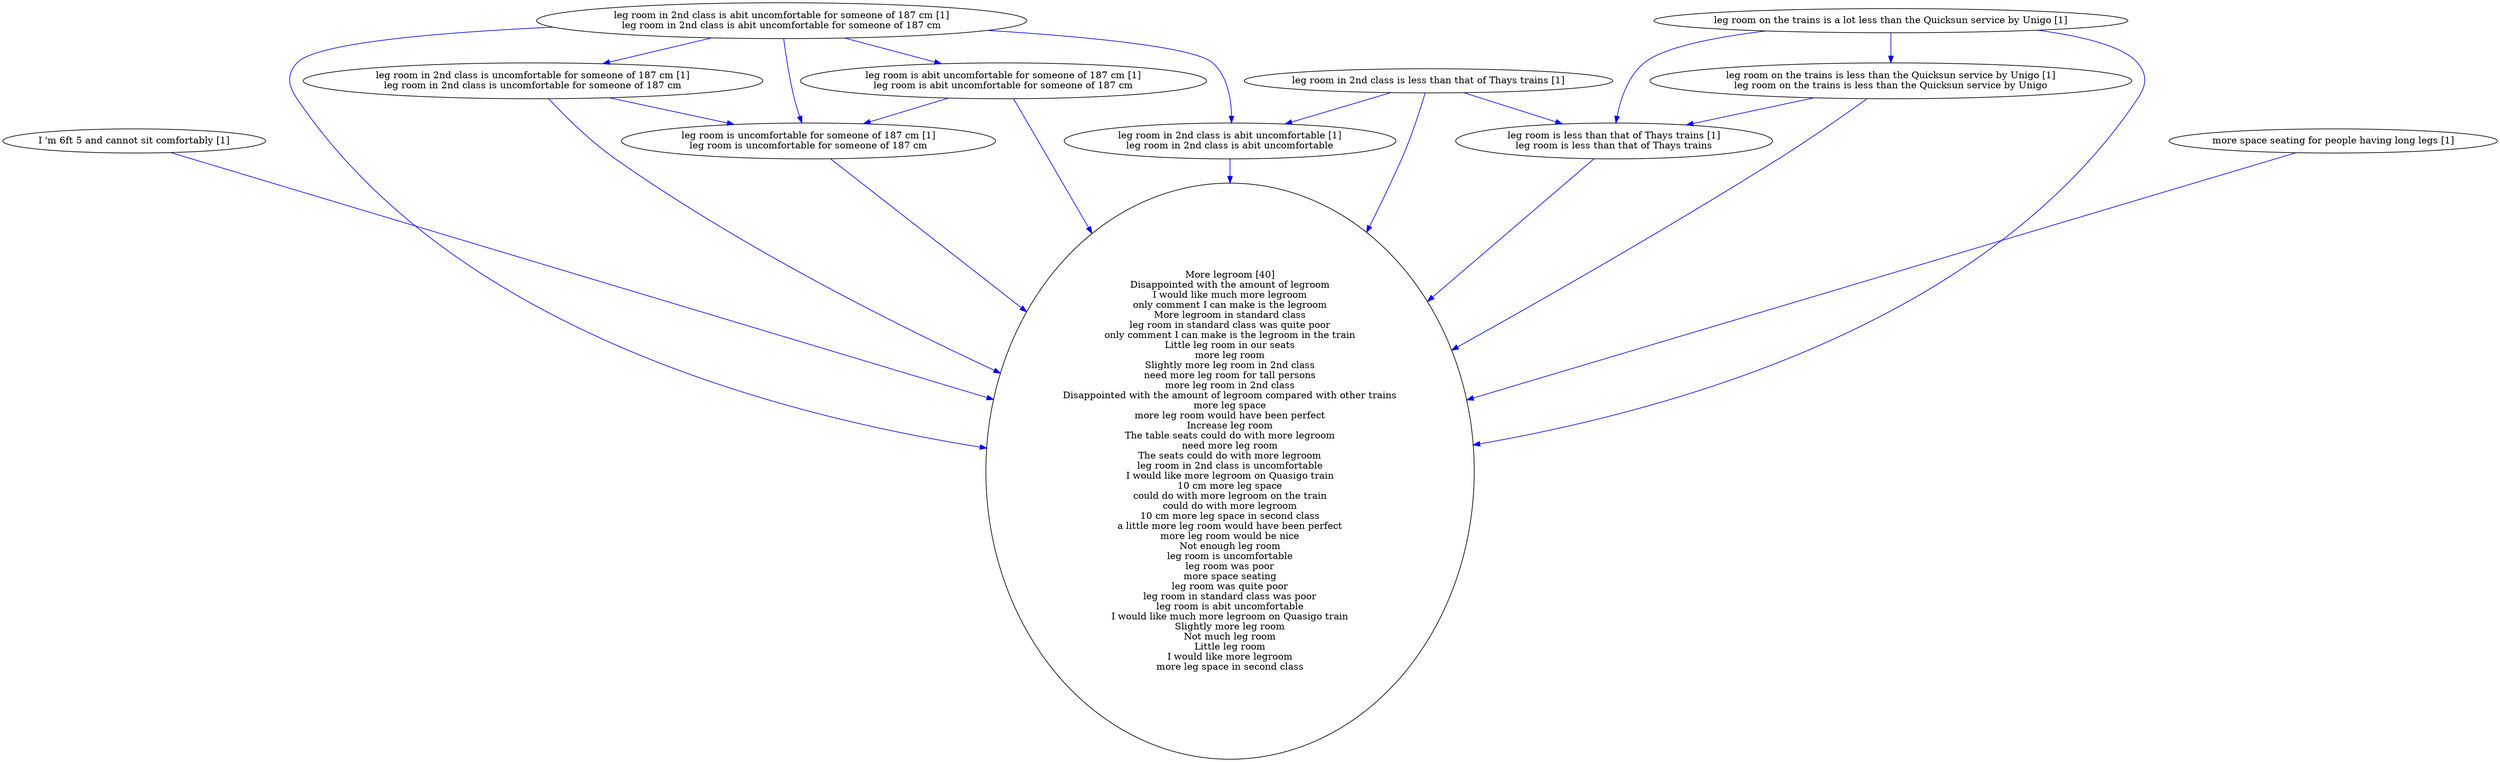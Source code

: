 digraph collapsedGraph {
"More legroom [40]\nDisappointed with the amount of legroom\nI would like much more legroom\nonly comment I can make is the legroom\nMore legroom in standard class\nleg room in standard class was quite poor\nonly comment I can make is the legroom in the train\nLittle leg room in our seats\nmore leg room\nSlightly more leg room in 2nd class\nneed more leg room for tall persons\nmore leg room in 2nd class\nDisappointed with the amount of legroom compared with other trains\nmore leg space\nmore leg room would have been perfect\nIncrease leg room\nThe table seats could do with more legroom\nneed more leg room\nThe seats could do with more legroom\nleg room in 2nd class is uncomfortable\nI would like more legroom on Quasigo train\n10 cm more leg space\ncould do with more legroom on the train\ncould do with more legroom\n10 cm more leg space in second class\na little more leg room would have been perfect\nmore leg room would be nice\nNot enough leg room\nleg room is uncomfortable\nleg room was poor\nmore space seating\nleg room was quite poor\nleg room in standard class was poor\nleg room is abit uncomfortable\nI would like much more legroom on Quasigo train\nSlightly more leg room\nNot much leg room\nLittle leg room\nI would like more legroom\nmore leg space in second class""I 'm 6ft 5 and cannot sit comfortably [1]""leg room in 2nd class is abit uncomfortable for someone of 187 cm [1]\nleg room in 2nd class is abit uncomfortable for someone of 187 cm""leg room is abit uncomfortable for someone of 187 cm [1]\nleg room is abit uncomfortable for someone of 187 cm""leg room is uncomfortable for someone of 187 cm [1]\nleg room is uncomfortable for someone of 187 cm""leg room in 2nd class is abit uncomfortable [1]\nleg room in 2nd class is abit uncomfortable""leg room in 2nd class is uncomfortable for someone of 187 cm [1]\nleg room in 2nd class is uncomfortable for someone of 187 cm""leg room in 2nd class is less than that of Thays trains [1]""leg room is less than that of Thays trains [1]\nleg room is less than that of Thays trains""leg room on the trains is a lot less than the Quicksun service by Unigo [1]""leg room on the trains is less than the Quicksun service by Unigo [1]\nleg room on the trains is less than the Quicksun service by Unigo""more space seating for people having long legs [1]""leg room in 2nd class is abit uncomfortable for someone of 187 cm [1]\nleg room in 2nd class is abit uncomfortable for someone of 187 cm" -> "leg room is abit uncomfortable for someone of 187 cm [1]\nleg room is abit uncomfortable for someone of 187 cm" [color=blue]
"leg room is abit uncomfortable for someone of 187 cm [1]\nleg room is abit uncomfortable for someone of 187 cm" -> "leg room is uncomfortable for someone of 187 cm [1]\nleg room is uncomfortable for someone of 187 cm" [color=blue]
"leg room in 2nd class is abit uncomfortable for someone of 187 cm [1]\nleg room in 2nd class is abit uncomfortable for someone of 187 cm" -> "leg room in 2nd class is abit uncomfortable [1]\nleg room in 2nd class is abit uncomfortable" [color=blue]
"leg room in 2nd class is abit uncomfortable for someone of 187 cm [1]\nleg room in 2nd class is abit uncomfortable for someone of 187 cm" -> "leg room in 2nd class is uncomfortable for someone of 187 cm [1]\nleg room in 2nd class is uncomfortable for someone of 187 cm" [color=blue]
"leg room in 2nd class is uncomfortable for someone of 187 cm [1]\nleg room in 2nd class is uncomfortable for someone of 187 cm" -> "leg room is uncomfortable for someone of 187 cm [1]\nleg room is uncomfortable for someone of 187 cm" [color=blue]
"leg room in 2nd class is abit uncomfortable for someone of 187 cm [1]\nleg room in 2nd class is abit uncomfortable for someone of 187 cm" -> "leg room is uncomfortable for someone of 187 cm [1]\nleg room is uncomfortable for someone of 187 cm" [color=blue]
"leg room in 2nd class is less than that of Thays trains [1]" -> "leg room is less than that of Thays trains [1]\nleg room is less than that of Thays trains" [color=blue]
"leg room in 2nd class is less than that of Thays trains [1]" -> "leg room in 2nd class is abit uncomfortable [1]\nleg room in 2nd class is abit uncomfortable" [color=blue]
"leg room on the trains is a lot less than the Quicksun service by Unigo [1]" -> "leg room on the trains is less than the Quicksun service by Unigo [1]\nleg room on the trains is less than the Quicksun service by Unigo" [color=blue]
"leg room on the trains is a lot less than the Quicksun service by Unigo [1]" -> "leg room is less than that of Thays trains [1]\nleg room is less than that of Thays trains" [color=blue]
"leg room on the trains is less than the Quicksun service by Unigo [1]\nleg room on the trains is less than the Quicksun service by Unigo" -> "leg room is less than that of Thays trains [1]\nleg room is less than that of Thays trains" [color=blue]
"I 'm 6ft 5 and cannot sit comfortably [1]" -> "More legroom [40]\nDisappointed with the amount of legroom\nI would like much more legroom\nonly comment I can make is the legroom\nMore legroom in standard class\nleg room in standard class was quite poor\nonly comment I can make is the legroom in the train\nLittle leg room in our seats\nmore leg room\nSlightly more leg room in 2nd class\nneed more leg room for tall persons\nmore leg room in 2nd class\nDisappointed with the amount of legroom compared with other trains\nmore leg space\nmore leg room would have been perfect\nIncrease leg room\nThe table seats could do with more legroom\nneed more leg room\nThe seats could do with more legroom\nleg room in 2nd class is uncomfortable\nI would like more legroom on Quasigo train\n10 cm more leg space\ncould do with more legroom on the train\ncould do with more legroom\n10 cm more leg space in second class\na little more leg room would have been perfect\nmore leg room would be nice\nNot enough leg room\nleg room is uncomfortable\nleg room was poor\nmore space seating\nleg room was quite poor\nleg room in standard class was poor\nleg room is abit uncomfortable\nI would like much more legroom on Quasigo train\nSlightly more leg room\nNot much leg room\nLittle leg room\nI would like more legroom\nmore leg space in second class" [color=blue]
"leg room in 2nd class is abit uncomfortable for someone of 187 cm [1]\nleg room in 2nd class is abit uncomfortable for someone of 187 cm" -> "More legroom [40]\nDisappointed with the amount of legroom\nI would like much more legroom\nonly comment I can make is the legroom\nMore legroom in standard class\nleg room in standard class was quite poor\nonly comment I can make is the legroom in the train\nLittle leg room in our seats\nmore leg room\nSlightly more leg room in 2nd class\nneed more leg room for tall persons\nmore leg room in 2nd class\nDisappointed with the amount of legroom compared with other trains\nmore leg space\nmore leg room would have been perfect\nIncrease leg room\nThe table seats could do with more legroom\nneed more leg room\nThe seats could do with more legroom\nleg room in 2nd class is uncomfortable\nI would like more legroom on Quasigo train\n10 cm more leg space\ncould do with more legroom on the train\ncould do with more legroom\n10 cm more leg space in second class\na little more leg room would have been perfect\nmore leg room would be nice\nNot enough leg room\nleg room is uncomfortable\nleg room was poor\nmore space seating\nleg room was quite poor\nleg room in standard class was poor\nleg room is abit uncomfortable\nI would like much more legroom on Quasigo train\nSlightly more leg room\nNot much leg room\nLittle leg room\nI would like more legroom\nmore leg space in second class" [color=blue]
"leg room is abit uncomfortable for someone of 187 cm [1]\nleg room is abit uncomfortable for someone of 187 cm" -> "More legroom [40]\nDisappointed with the amount of legroom\nI would like much more legroom\nonly comment I can make is the legroom\nMore legroom in standard class\nleg room in standard class was quite poor\nonly comment I can make is the legroom in the train\nLittle leg room in our seats\nmore leg room\nSlightly more leg room in 2nd class\nneed more leg room for tall persons\nmore leg room in 2nd class\nDisappointed with the amount of legroom compared with other trains\nmore leg space\nmore leg room would have been perfect\nIncrease leg room\nThe table seats could do with more legroom\nneed more leg room\nThe seats could do with more legroom\nleg room in 2nd class is uncomfortable\nI would like more legroom on Quasigo train\n10 cm more leg space\ncould do with more legroom on the train\ncould do with more legroom\n10 cm more leg space in second class\na little more leg room would have been perfect\nmore leg room would be nice\nNot enough leg room\nleg room is uncomfortable\nleg room was poor\nmore space seating\nleg room was quite poor\nleg room in standard class was poor\nleg room is abit uncomfortable\nI would like much more legroom on Quasigo train\nSlightly more leg room\nNot much leg room\nLittle leg room\nI would like more legroom\nmore leg space in second class" [color=blue]
"leg room is uncomfortable for someone of 187 cm [1]\nleg room is uncomfortable for someone of 187 cm" -> "More legroom [40]\nDisappointed with the amount of legroom\nI would like much more legroom\nonly comment I can make is the legroom\nMore legroom in standard class\nleg room in standard class was quite poor\nonly comment I can make is the legroom in the train\nLittle leg room in our seats\nmore leg room\nSlightly more leg room in 2nd class\nneed more leg room for tall persons\nmore leg room in 2nd class\nDisappointed with the amount of legroom compared with other trains\nmore leg space\nmore leg room would have been perfect\nIncrease leg room\nThe table seats could do with more legroom\nneed more leg room\nThe seats could do with more legroom\nleg room in 2nd class is uncomfortable\nI would like more legroom on Quasigo train\n10 cm more leg space\ncould do with more legroom on the train\ncould do with more legroom\n10 cm more leg space in second class\na little more leg room would have been perfect\nmore leg room would be nice\nNot enough leg room\nleg room is uncomfortable\nleg room was poor\nmore space seating\nleg room was quite poor\nleg room in standard class was poor\nleg room is abit uncomfortable\nI would like much more legroom on Quasigo train\nSlightly more leg room\nNot much leg room\nLittle leg room\nI would like more legroom\nmore leg space in second class" [color=blue]
"leg room in 2nd class is abit uncomfortable [1]\nleg room in 2nd class is abit uncomfortable" -> "More legroom [40]\nDisappointed with the amount of legroom\nI would like much more legroom\nonly comment I can make is the legroom\nMore legroom in standard class\nleg room in standard class was quite poor\nonly comment I can make is the legroom in the train\nLittle leg room in our seats\nmore leg room\nSlightly more leg room in 2nd class\nneed more leg room for tall persons\nmore leg room in 2nd class\nDisappointed with the amount of legroom compared with other trains\nmore leg space\nmore leg room would have been perfect\nIncrease leg room\nThe table seats could do with more legroom\nneed more leg room\nThe seats could do with more legroom\nleg room in 2nd class is uncomfortable\nI would like more legroom on Quasigo train\n10 cm more leg space\ncould do with more legroom on the train\ncould do with more legroom\n10 cm more leg space in second class\na little more leg room would have been perfect\nmore leg room would be nice\nNot enough leg room\nleg room is uncomfortable\nleg room was poor\nmore space seating\nleg room was quite poor\nleg room in standard class was poor\nleg room is abit uncomfortable\nI would like much more legroom on Quasigo train\nSlightly more leg room\nNot much leg room\nLittle leg room\nI would like more legroom\nmore leg space in second class" [color=blue]
"leg room in 2nd class is uncomfortable for someone of 187 cm [1]\nleg room in 2nd class is uncomfortable for someone of 187 cm" -> "More legroom [40]\nDisappointed with the amount of legroom\nI would like much more legroom\nonly comment I can make is the legroom\nMore legroom in standard class\nleg room in standard class was quite poor\nonly comment I can make is the legroom in the train\nLittle leg room in our seats\nmore leg room\nSlightly more leg room in 2nd class\nneed more leg room for tall persons\nmore leg room in 2nd class\nDisappointed with the amount of legroom compared with other trains\nmore leg space\nmore leg room would have been perfect\nIncrease leg room\nThe table seats could do with more legroom\nneed more leg room\nThe seats could do with more legroom\nleg room in 2nd class is uncomfortable\nI would like more legroom on Quasigo train\n10 cm more leg space\ncould do with more legroom on the train\ncould do with more legroom\n10 cm more leg space in second class\na little more leg room would have been perfect\nmore leg room would be nice\nNot enough leg room\nleg room is uncomfortable\nleg room was poor\nmore space seating\nleg room was quite poor\nleg room in standard class was poor\nleg room is abit uncomfortable\nI would like much more legroom on Quasigo train\nSlightly more leg room\nNot much leg room\nLittle leg room\nI would like more legroom\nmore leg space in second class" [color=blue]
"leg room in 2nd class is less than that of Thays trains [1]" -> "More legroom [40]\nDisappointed with the amount of legroom\nI would like much more legroom\nonly comment I can make is the legroom\nMore legroom in standard class\nleg room in standard class was quite poor\nonly comment I can make is the legroom in the train\nLittle leg room in our seats\nmore leg room\nSlightly more leg room in 2nd class\nneed more leg room for tall persons\nmore leg room in 2nd class\nDisappointed with the amount of legroom compared with other trains\nmore leg space\nmore leg room would have been perfect\nIncrease leg room\nThe table seats could do with more legroom\nneed more leg room\nThe seats could do with more legroom\nleg room in 2nd class is uncomfortable\nI would like more legroom on Quasigo train\n10 cm more leg space\ncould do with more legroom on the train\ncould do with more legroom\n10 cm more leg space in second class\na little more leg room would have been perfect\nmore leg room would be nice\nNot enough leg room\nleg room is uncomfortable\nleg room was poor\nmore space seating\nleg room was quite poor\nleg room in standard class was poor\nleg room is abit uncomfortable\nI would like much more legroom on Quasigo train\nSlightly more leg room\nNot much leg room\nLittle leg room\nI would like more legroom\nmore leg space in second class" [color=blue]
"leg room is less than that of Thays trains [1]\nleg room is less than that of Thays trains" -> "More legroom [40]\nDisappointed with the amount of legroom\nI would like much more legroom\nonly comment I can make is the legroom\nMore legroom in standard class\nleg room in standard class was quite poor\nonly comment I can make is the legroom in the train\nLittle leg room in our seats\nmore leg room\nSlightly more leg room in 2nd class\nneed more leg room for tall persons\nmore leg room in 2nd class\nDisappointed with the amount of legroom compared with other trains\nmore leg space\nmore leg room would have been perfect\nIncrease leg room\nThe table seats could do with more legroom\nneed more leg room\nThe seats could do with more legroom\nleg room in 2nd class is uncomfortable\nI would like more legroom on Quasigo train\n10 cm more leg space\ncould do with more legroom on the train\ncould do with more legroom\n10 cm more leg space in second class\na little more leg room would have been perfect\nmore leg room would be nice\nNot enough leg room\nleg room is uncomfortable\nleg room was poor\nmore space seating\nleg room was quite poor\nleg room in standard class was poor\nleg room is abit uncomfortable\nI would like much more legroom on Quasigo train\nSlightly more leg room\nNot much leg room\nLittle leg room\nI would like more legroom\nmore leg space in second class" [color=blue]
"leg room on the trains is a lot less than the Quicksun service by Unigo [1]" -> "More legroom [40]\nDisappointed with the amount of legroom\nI would like much more legroom\nonly comment I can make is the legroom\nMore legroom in standard class\nleg room in standard class was quite poor\nonly comment I can make is the legroom in the train\nLittle leg room in our seats\nmore leg room\nSlightly more leg room in 2nd class\nneed more leg room for tall persons\nmore leg room in 2nd class\nDisappointed with the amount of legroom compared with other trains\nmore leg space\nmore leg room would have been perfect\nIncrease leg room\nThe table seats could do with more legroom\nneed more leg room\nThe seats could do with more legroom\nleg room in 2nd class is uncomfortable\nI would like more legroom on Quasigo train\n10 cm more leg space\ncould do with more legroom on the train\ncould do with more legroom\n10 cm more leg space in second class\na little more leg room would have been perfect\nmore leg room would be nice\nNot enough leg room\nleg room is uncomfortable\nleg room was poor\nmore space seating\nleg room was quite poor\nleg room in standard class was poor\nleg room is abit uncomfortable\nI would like much more legroom on Quasigo train\nSlightly more leg room\nNot much leg room\nLittle leg room\nI would like more legroom\nmore leg space in second class" [color=blue]
"leg room on the trains is less than the Quicksun service by Unigo [1]\nleg room on the trains is less than the Quicksun service by Unigo" -> "More legroom [40]\nDisappointed with the amount of legroom\nI would like much more legroom\nonly comment I can make is the legroom\nMore legroom in standard class\nleg room in standard class was quite poor\nonly comment I can make is the legroom in the train\nLittle leg room in our seats\nmore leg room\nSlightly more leg room in 2nd class\nneed more leg room for tall persons\nmore leg room in 2nd class\nDisappointed with the amount of legroom compared with other trains\nmore leg space\nmore leg room would have been perfect\nIncrease leg room\nThe table seats could do with more legroom\nneed more leg room\nThe seats could do with more legroom\nleg room in 2nd class is uncomfortable\nI would like more legroom on Quasigo train\n10 cm more leg space\ncould do with more legroom on the train\ncould do with more legroom\n10 cm more leg space in second class\na little more leg room would have been perfect\nmore leg room would be nice\nNot enough leg room\nleg room is uncomfortable\nleg room was poor\nmore space seating\nleg room was quite poor\nleg room in standard class was poor\nleg room is abit uncomfortable\nI would like much more legroom on Quasigo train\nSlightly more leg room\nNot much leg room\nLittle leg room\nI would like more legroom\nmore leg space in second class" [color=blue]
"more space seating for people having long legs [1]" -> "More legroom [40]\nDisappointed with the amount of legroom\nI would like much more legroom\nonly comment I can make is the legroom\nMore legroom in standard class\nleg room in standard class was quite poor\nonly comment I can make is the legroom in the train\nLittle leg room in our seats\nmore leg room\nSlightly more leg room in 2nd class\nneed more leg room for tall persons\nmore leg room in 2nd class\nDisappointed with the amount of legroom compared with other trains\nmore leg space\nmore leg room would have been perfect\nIncrease leg room\nThe table seats could do with more legroom\nneed more leg room\nThe seats could do with more legroom\nleg room in 2nd class is uncomfortable\nI would like more legroom on Quasigo train\n10 cm more leg space\ncould do with more legroom on the train\ncould do with more legroom\n10 cm more leg space in second class\na little more leg room would have been perfect\nmore leg room would be nice\nNot enough leg room\nleg room is uncomfortable\nleg room was poor\nmore space seating\nleg room was quite poor\nleg room in standard class was poor\nleg room is abit uncomfortable\nI would like much more legroom on Quasigo train\nSlightly more leg room\nNot much leg room\nLittle leg room\nI would like more legroom\nmore leg space in second class" [color=blue]
}
